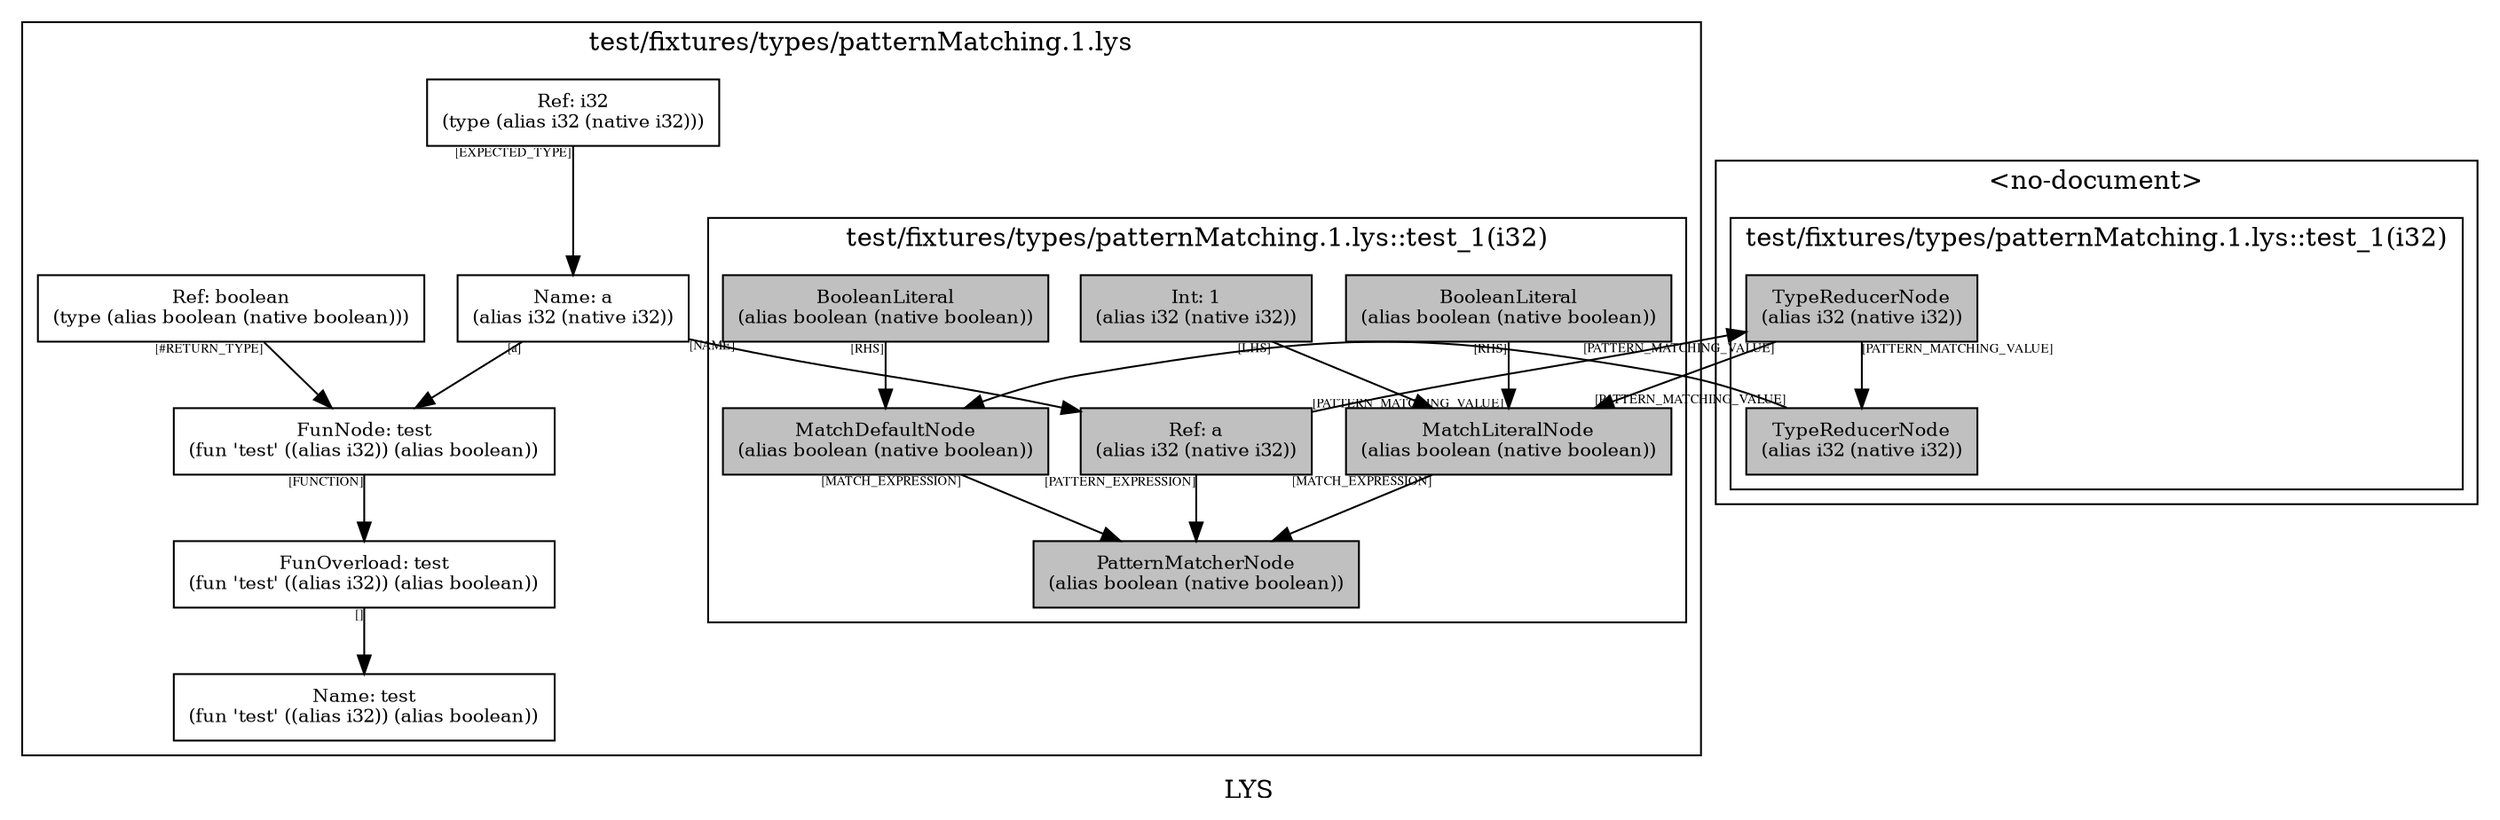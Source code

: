 digraph LYS {
  node [shape=box,fontsize=10];
  subgraph "cluster_test/fixtures/types/patternMatching.1.lys" {
    1 [label="FunOverload: test\n(fun 'test' ((alias i32)) (alias boolean))", fillcolor=grey];
    2 [label="FunNode: test\n(fun 'test' ((alias i32)) (alias boolean))", fillcolor=grey];
    3 [label="Name: a\n(alias i32 (native i32))", fillcolor=grey];
    4 [label="Ref: i32\n(type (alias i32 (native i32)))", fillcolor=grey];
    5 [label="Ref: boolean\n(type (alias boolean (native boolean)))", fillcolor=grey];
    6 [label="Name: test\n(fun 'test' ((alias i32)) (alias boolean))", fillcolor=grey];
    subgraph "cluster_test/fixtures/types/patternMatching.1.lys_0" { rankdir=TB;
      node [style=filled, fillcolor=grey];
      7 [label="PatternMatcherNode\n(alias boolean (native boolean))", fillcolor=grey];
      8 [label="Ref: a\n(alias i32 (native i32))", fillcolor=grey];
      9 [label="MatchLiteralNode\n(alias boolean (native boolean))", fillcolor=grey];
      10 [label="Int: 1\n(alias i32 (native i32))", fillcolor=grey];
      11 [label="BooleanLiteral\n(alias boolean (native boolean))", fillcolor=grey];
      12 [label="MatchDefaultNode\n(alias boolean (native boolean))", fillcolor=grey];
      13 [label="BooleanLiteral\n(alias boolean (native boolean))", fillcolor=grey];
      label="test/fixtures/types/patternMatching.1.lys::test_1(i32)";
    }
    label="test/fixtures/types/patternMatching.1.lys";
  }
  subgraph "cluster_<no-document>" {
    subgraph "cluster_<no-document>_0" { rankdir=TB;
      node [style=filled, fillcolor=grey];
      14 [label="TypeReducerNode\n(alias i32 (native i32))", fillcolor=grey];
      15 [label="TypeReducerNode\n(alias i32 (native i32))", fillcolor=grey];
      label="test/fixtures/types/patternMatching.1.lys::test_1(i32)";
    }
    label="<no-document>";
  }
  1 -> 6[taillabel="[]" fontsize=7 fontname="times" color="black" ];
  2 -> 1[taillabel="[FUNCTION]" fontsize=7 fontname="times" color="black" ];
  3 -> 2[taillabel="[a]" fontsize=7 fontname="times" color="black" ];
  3 -> 8[taillabel="[NAME]" fontsize=7 fontname="times" color="black" ];
  4 -> 3[taillabel="[EXPECTED_TYPE]" fontsize=7 fontname="times" color="black" ];
  5 -> 2[taillabel="[#RETURN_TYPE]" fontsize=7 fontname="times" color="black" ];
  8 -> 7[taillabel="[PATTERN_EXPRESSION]" fontsize=7 fontname="times" color="black" ];
  8 -> 14[taillabel="[PATTERN_MATCHING_VALUE]" fontsize=7 fontname="times" color="black" ];
  9 -> 7[taillabel="[MATCH_EXPRESSION]" fontsize=7 fontname="times" color="black" ];
  10 -> 9[taillabel="[LHS]" fontsize=7 fontname="times" color="black" ];
  11 -> 9[taillabel="[RHS]" fontsize=7 fontname="times" color="black" ];
  14 -> 9[taillabel="[PATTERN_MATCHING_VALUE]" fontsize=7 fontname="times" color="black" ];
  14 -> 15[taillabel="[PATTERN_MATCHING_VALUE]" fontsize=7 fontname="times" color="black" ];
  12 -> 7[taillabel="[MATCH_EXPRESSION]" fontsize=7 fontname="times" color="black" ];
  13 -> 12[taillabel="[RHS]" fontsize=7 fontname="times" color="black" ];
  15 -> 12[taillabel="[PATTERN_MATCHING_VALUE]" fontsize=7 fontname="times" color="black" ];
  label="LYS";
}
